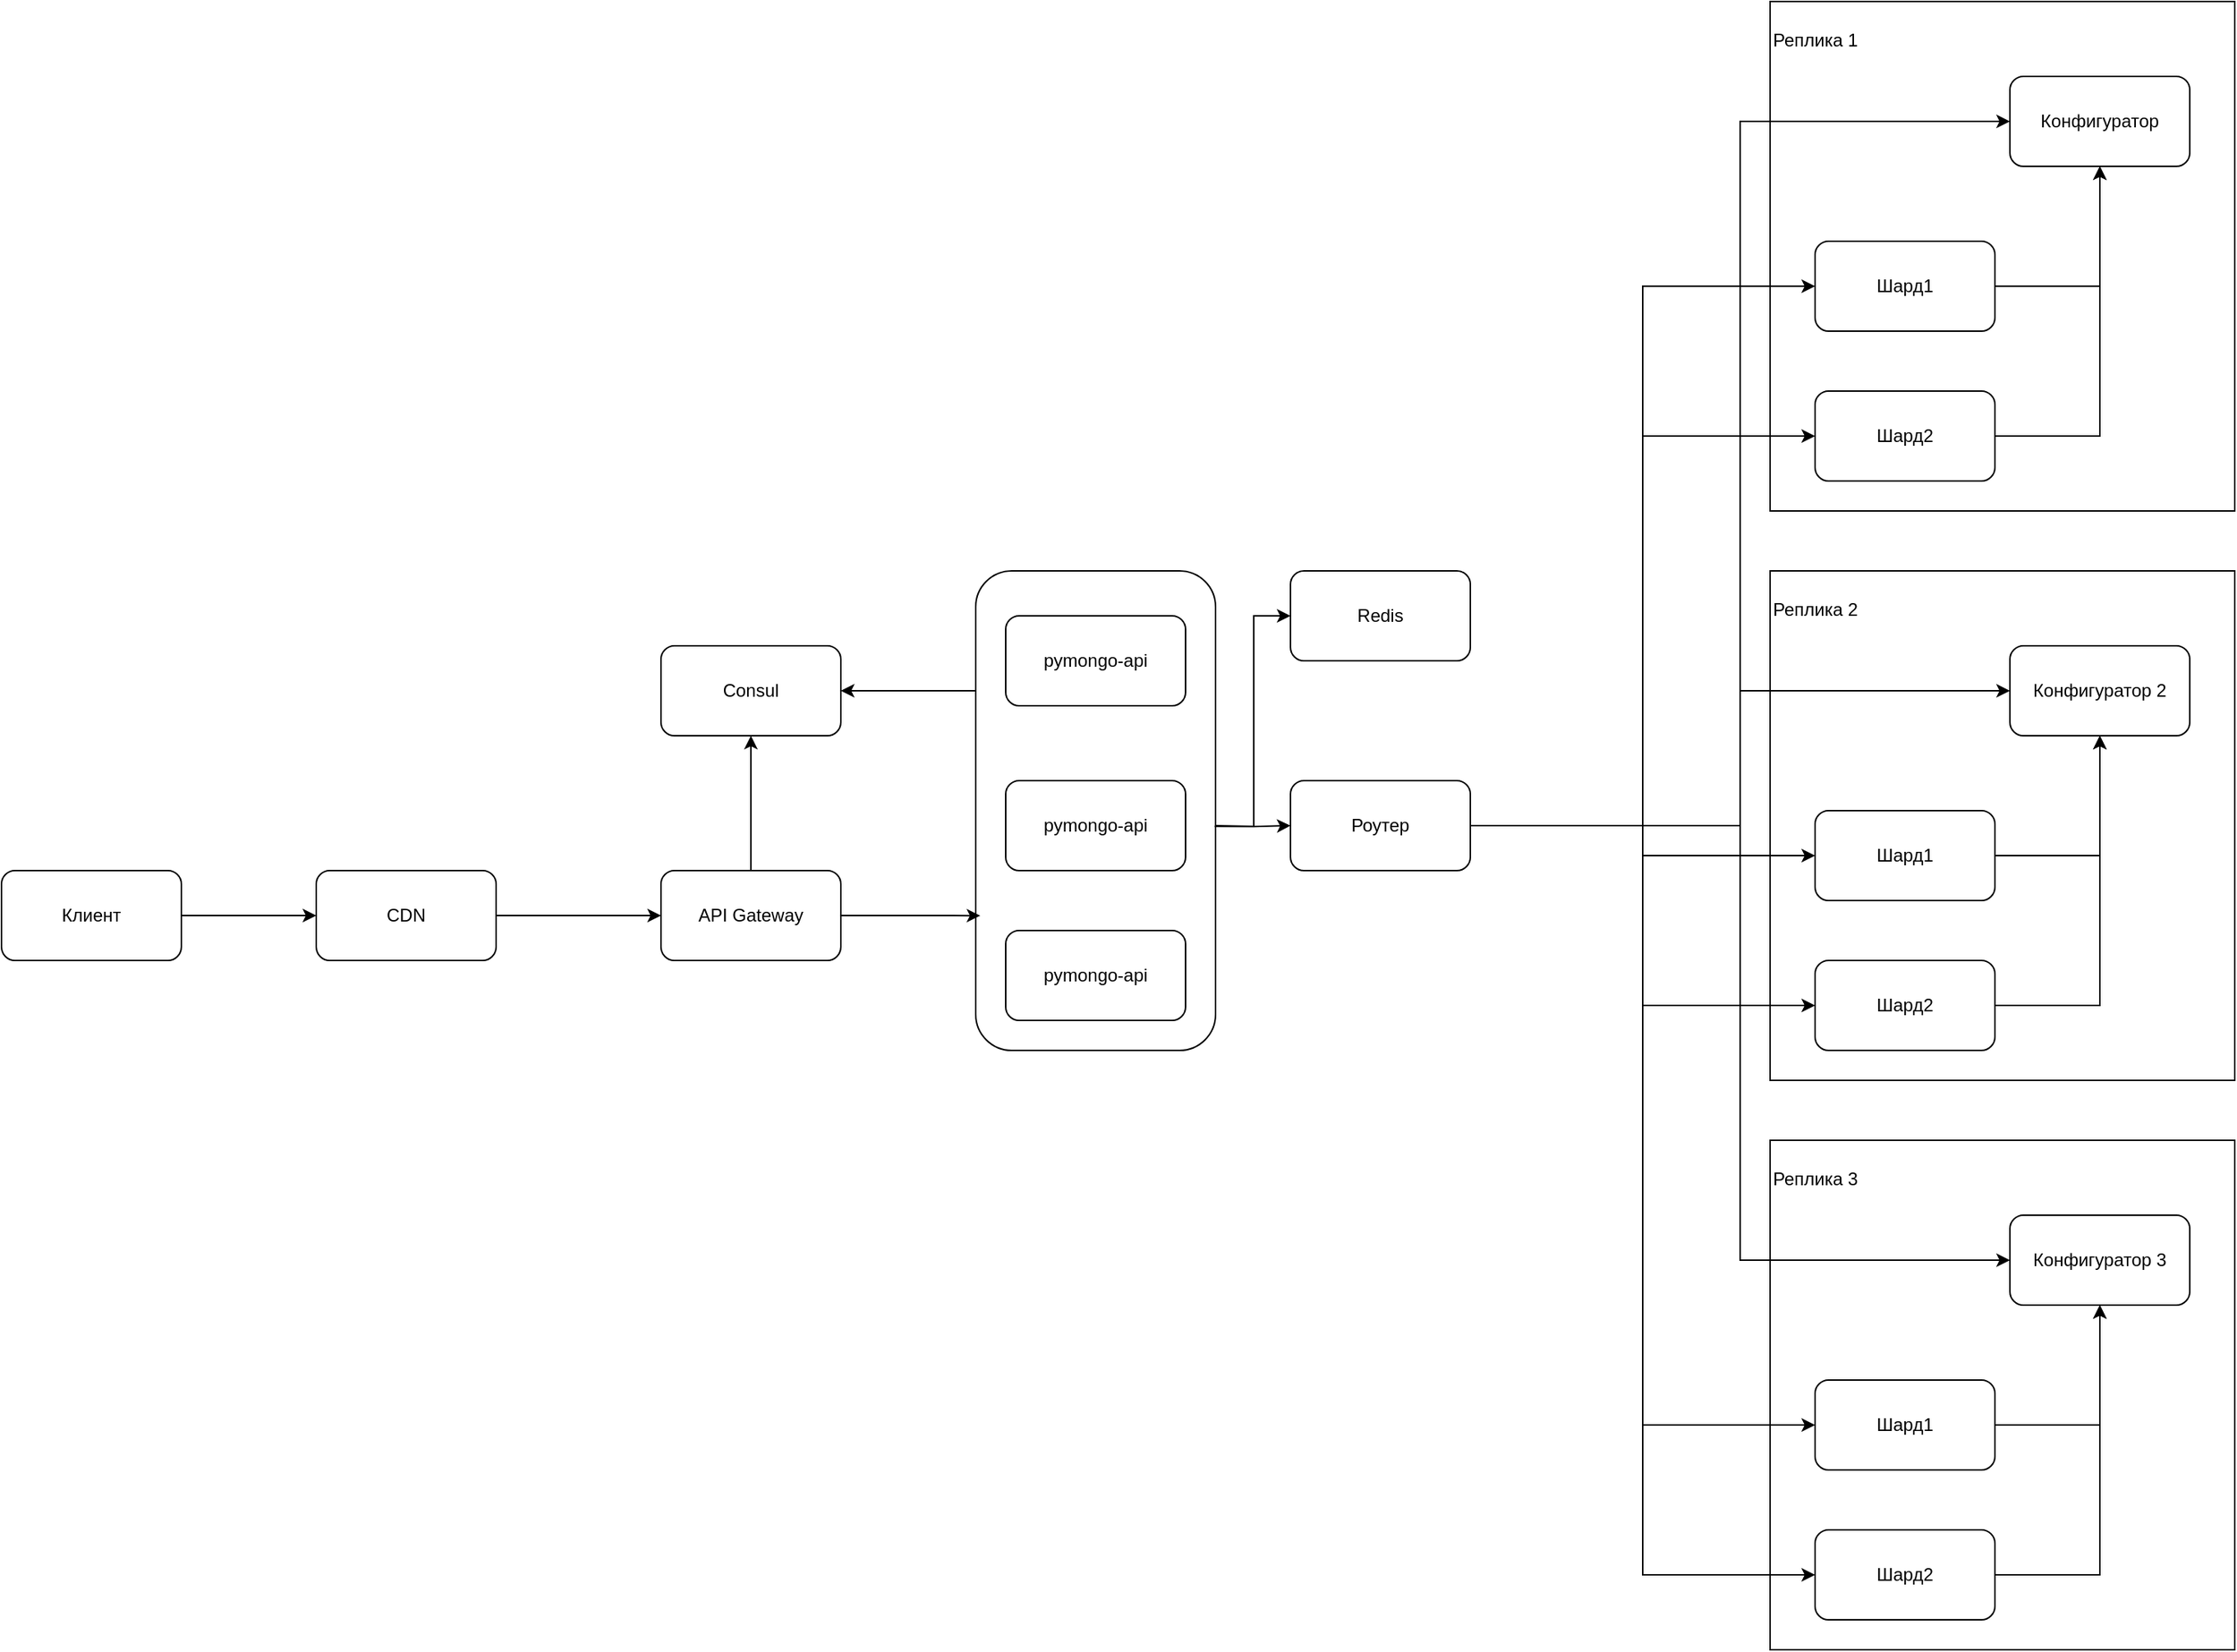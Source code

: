 <mxfile version="24.7.5">
  <diagram name="Page-1" id="-H_mtQnk-PTXWXPvYvuk">
    <mxGraphModel dx="2856" dy="1125" grid="1" gridSize="10" guides="1" tooltips="1" connect="1" arrows="1" fold="1" page="1" pageScale="1" pageWidth="1169" pageHeight="827" math="0" shadow="0">
      <root>
        <mxCell id="0" />
        <mxCell id="1" parent="0" />
        <mxCell id="WAR5LP7vLMqYT6T0aeSK-6" style="edgeStyle=orthogonalEdgeStyle;rounded=0;orthogonalLoop=1;jettySize=auto;html=1;exitX=0;exitY=0.25;exitDx=0;exitDy=0;" edge="1" parent="1" source="WAR5LP7vLMqYT6T0aeSK-3" target="WAR5LP7vLMqYT6T0aeSK-5">
          <mxGeometry relative="1" as="geometry" />
        </mxCell>
        <mxCell id="WAR5LP7vLMqYT6T0aeSK-3" value="" style="rounded=1;whiteSpace=wrap;html=1;" vertex="1" parent="1">
          <mxGeometry x="150" y="560" width="160" height="320" as="geometry" />
        </mxCell>
        <mxCell id="W1u8IGZbJjv3c2Yn8hDT-13" value="&lt;p style=&quot;line-height: 120%;&quot;&gt;Реплика 3&lt;/p&gt;" style="rounded=0;whiteSpace=wrap;html=1;align=left;verticalAlign=top;" parent="1" vertex="1">
          <mxGeometry x="680" y="940" width="310" height="340" as="geometry" />
        </mxCell>
        <mxCell id="W1u8IGZbJjv3c2Yn8hDT-7" value="&lt;p style=&quot;line-height: 120%;&quot;&gt;Реплика 2&lt;/p&gt;" style="rounded=0;whiteSpace=wrap;html=1;align=left;verticalAlign=top;" parent="1" vertex="1">
          <mxGeometry x="680" y="560" width="310" height="340" as="geometry" />
        </mxCell>
        <mxCell id="W1u8IGZbJjv3c2Yn8hDT-1" value="&lt;p style=&quot;line-height: 120%;&quot;&gt;Реплика 1&lt;/p&gt;" style="rounded=0;whiteSpace=wrap;html=1;align=left;verticalAlign=top;" parent="1" vertex="1">
          <mxGeometry x="680" y="180" width="310" height="340" as="geometry" />
        </mxCell>
        <mxCell id="C52gBZGDQL7Y6N1pKt1W-2" style="edgeStyle=orthogonalEdgeStyle;rounded=0;orthogonalLoop=1;jettySize=auto;html=1;entryX=0;entryY=0.5;entryDx=0;entryDy=0;" parent="1" target="C52gBZGDQL7Y6N1pKt1W-1" edge="1">
          <mxGeometry relative="1" as="geometry">
            <mxPoint x="310" y="730" as="sourcePoint" />
          </mxGeometry>
        </mxCell>
        <mxCell id="zA23MoTUsTF4_91t8viU-3" value="pymongo-api" style="rounded=1;whiteSpace=wrap;html=1;" parent="1" vertex="1">
          <mxGeometry x="170" y="700" width="120" height="60" as="geometry" />
        </mxCell>
        <mxCell id="zA23MoTUsTF4_91t8viU-4" style="edgeStyle=orthogonalEdgeStyle;rounded=0;orthogonalLoop=1;jettySize=auto;html=1;entryX=0;entryY=0.5;entryDx=0;entryDy=0;exitX=0.996;exitY=0.533;exitDx=0;exitDy=0;exitPerimeter=0;" parent="1" source="WAR5LP7vLMqYT6T0aeSK-3" target="L1gKsnqKxZEx3y0SwRL3-1" edge="1">
          <mxGeometry relative="1" as="geometry">
            <mxPoint x="400" y="630" as="targetPoint" />
            <mxPoint x="320" y="730" as="sourcePoint" />
          </mxGeometry>
        </mxCell>
        <mxCell id="W1u8IGZbJjv3c2Yn8hDT-19" style="edgeStyle=orthogonalEdgeStyle;rounded=0;orthogonalLoop=1;jettySize=auto;html=1;" parent="1" source="L1gKsnqKxZEx3y0SwRL3-1" target="W1u8IGZbJjv3c2Yn8hDT-11" edge="1">
          <mxGeometry relative="1" as="geometry" />
        </mxCell>
        <mxCell id="W1u8IGZbJjv3c2Yn8hDT-20" style="edgeStyle=orthogonalEdgeStyle;rounded=0;orthogonalLoop=1;jettySize=auto;html=1;entryX=0;entryY=0.5;entryDx=0;entryDy=0;" parent="1" source="L1gKsnqKxZEx3y0SwRL3-1" target="W1u8IGZbJjv3c2Yn8hDT-12" edge="1">
          <mxGeometry relative="1" as="geometry" />
        </mxCell>
        <mxCell id="W1u8IGZbJjv3c2Yn8hDT-21" style="edgeStyle=orthogonalEdgeStyle;rounded=0;orthogonalLoop=1;jettySize=auto;html=1;entryX=0;entryY=0.5;entryDx=0;entryDy=0;" parent="1" source="L1gKsnqKxZEx3y0SwRL3-1" target="W1u8IGZbJjv3c2Yn8hDT-9" edge="1">
          <mxGeometry relative="1" as="geometry" />
        </mxCell>
        <mxCell id="W1u8IGZbJjv3c2Yn8hDT-22" style="edgeStyle=orthogonalEdgeStyle;rounded=0;orthogonalLoop=1;jettySize=auto;html=1;entryX=0;entryY=0.5;entryDx=0;entryDy=0;" parent="1" source="L1gKsnqKxZEx3y0SwRL3-1" target="L1gKsnqKxZEx3y0SwRL3-2" edge="1">
          <mxGeometry relative="1" as="geometry" />
        </mxCell>
        <mxCell id="W1u8IGZbJjv3c2Yn8hDT-23" style="edgeStyle=orthogonalEdgeStyle;rounded=0;orthogonalLoop=1;jettySize=auto;html=1;entryX=0;entryY=0.5;entryDx=0;entryDy=0;" parent="1" source="L1gKsnqKxZEx3y0SwRL3-1" target="L1gKsnqKxZEx3y0SwRL3-3" edge="1">
          <mxGeometry relative="1" as="geometry" />
        </mxCell>
        <mxCell id="W1u8IGZbJjv3c2Yn8hDT-24" style="edgeStyle=orthogonalEdgeStyle;rounded=0;orthogonalLoop=1;jettySize=auto;html=1;entryX=0;entryY=0.5;entryDx=0;entryDy=0;" parent="1" source="L1gKsnqKxZEx3y0SwRL3-1" target="L1gKsnqKxZEx3y0SwRL3-7" edge="1">
          <mxGeometry relative="1" as="geometry" />
        </mxCell>
        <mxCell id="W1u8IGZbJjv3c2Yn8hDT-25" style="edgeStyle=orthogonalEdgeStyle;rounded=0;orthogonalLoop=1;jettySize=auto;html=1;entryX=0;entryY=0.5;entryDx=0;entryDy=0;" parent="1" source="L1gKsnqKxZEx3y0SwRL3-1" target="W1u8IGZbJjv3c2Yn8hDT-18" edge="1">
          <mxGeometry relative="1" as="geometry" />
        </mxCell>
        <mxCell id="W1u8IGZbJjv3c2Yn8hDT-26" style="edgeStyle=orthogonalEdgeStyle;rounded=0;orthogonalLoop=1;jettySize=auto;html=1;entryX=0;entryY=0.5;entryDx=0;entryDy=0;" parent="1" source="L1gKsnqKxZEx3y0SwRL3-1" target="W1u8IGZbJjv3c2Yn8hDT-17" edge="1">
          <mxGeometry relative="1" as="geometry" />
        </mxCell>
        <mxCell id="W1u8IGZbJjv3c2Yn8hDT-27" style="edgeStyle=orthogonalEdgeStyle;rounded=0;orthogonalLoop=1;jettySize=auto;html=1;entryX=0;entryY=0.5;entryDx=0;entryDy=0;" parent="1" source="L1gKsnqKxZEx3y0SwRL3-1" target="W1u8IGZbJjv3c2Yn8hDT-15" edge="1">
          <mxGeometry relative="1" as="geometry" />
        </mxCell>
        <mxCell id="L1gKsnqKxZEx3y0SwRL3-1" value="Роутер" style="rounded=1;whiteSpace=wrap;html=1;" parent="1" vertex="1">
          <mxGeometry x="360" y="700" width="120" height="60" as="geometry" />
        </mxCell>
        <mxCell id="L1gKsnqKxZEx3y0SwRL3-8" style="edgeStyle=orthogonalEdgeStyle;rounded=0;orthogonalLoop=1;jettySize=auto;html=1;" parent="1" source="L1gKsnqKxZEx3y0SwRL3-2" target="L1gKsnqKxZEx3y0SwRL3-7" edge="1">
          <mxGeometry relative="1" as="geometry" />
        </mxCell>
        <mxCell id="L1gKsnqKxZEx3y0SwRL3-2" value="Шард2" style="rounded=1;whiteSpace=wrap;html=1;" parent="1" vertex="1">
          <mxGeometry x="710" y="440" width="120" height="60" as="geometry" />
        </mxCell>
        <mxCell id="L1gKsnqKxZEx3y0SwRL3-9" style="edgeStyle=orthogonalEdgeStyle;rounded=0;orthogonalLoop=1;jettySize=auto;html=1;entryX=0.5;entryY=1;entryDx=0;entryDy=0;" parent="1" source="L1gKsnqKxZEx3y0SwRL3-3" target="L1gKsnqKxZEx3y0SwRL3-7" edge="1">
          <mxGeometry relative="1" as="geometry" />
        </mxCell>
        <mxCell id="L1gKsnqKxZEx3y0SwRL3-3" value="Шард1" style="rounded=1;whiteSpace=wrap;html=1;" parent="1" vertex="1">
          <mxGeometry x="710" y="340" width="120" height="60" as="geometry" />
        </mxCell>
        <mxCell id="L1gKsnqKxZEx3y0SwRL3-7" value="Конфигуратор" style="rounded=1;whiteSpace=wrap;html=1;" parent="1" vertex="1">
          <mxGeometry x="840" y="230" width="120" height="60" as="geometry" />
        </mxCell>
        <mxCell id="W1u8IGZbJjv3c2Yn8hDT-8" style="edgeStyle=orthogonalEdgeStyle;rounded=0;orthogonalLoop=1;jettySize=auto;html=1;" parent="1" source="W1u8IGZbJjv3c2Yn8hDT-9" target="W1u8IGZbJjv3c2Yn8hDT-12" edge="1">
          <mxGeometry relative="1" as="geometry" />
        </mxCell>
        <mxCell id="W1u8IGZbJjv3c2Yn8hDT-9" value="Шард2" style="rounded=1;whiteSpace=wrap;html=1;" parent="1" vertex="1">
          <mxGeometry x="710" y="820" width="120" height="60" as="geometry" />
        </mxCell>
        <mxCell id="W1u8IGZbJjv3c2Yn8hDT-10" style="edgeStyle=orthogonalEdgeStyle;rounded=0;orthogonalLoop=1;jettySize=auto;html=1;entryX=0.5;entryY=1;entryDx=0;entryDy=0;" parent="1" source="W1u8IGZbJjv3c2Yn8hDT-11" target="W1u8IGZbJjv3c2Yn8hDT-12" edge="1">
          <mxGeometry relative="1" as="geometry" />
        </mxCell>
        <mxCell id="W1u8IGZbJjv3c2Yn8hDT-11" value="Шард1" style="rounded=1;whiteSpace=wrap;html=1;" parent="1" vertex="1">
          <mxGeometry x="710" y="720" width="120" height="60" as="geometry" />
        </mxCell>
        <mxCell id="W1u8IGZbJjv3c2Yn8hDT-12" value="Конфигуратор 2" style="rounded=1;whiteSpace=wrap;html=1;" parent="1" vertex="1">
          <mxGeometry x="840" y="610" width="120" height="60" as="geometry" />
        </mxCell>
        <mxCell id="W1u8IGZbJjv3c2Yn8hDT-14" style="edgeStyle=orthogonalEdgeStyle;rounded=0;orthogonalLoop=1;jettySize=auto;html=1;" parent="1" source="W1u8IGZbJjv3c2Yn8hDT-15" target="W1u8IGZbJjv3c2Yn8hDT-18" edge="1">
          <mxGeometry relative="1" as="geometry" />
        </mxCell>
        <mxCell id="W1u8IGZbJjv3c2Yn8hDT-15" value="Шард2" style="rounded=1;whiteSpace=wrap;html=1;" parent="1" vertex="1">
          <mxGeometry x="710" y="1200" width="120" height="60" as="geometry" />
        </mxCell>
        <mxCell id="W1u8IGZbJjv3c2Yn8hDT-16" style="edgeStyle=orthogonalEdgeStyle;rounded=0;orthogonalLoop=1;jettySize=auto;html=1;entryX=0.5;entryY=1;entryDx=0;entryDy=0;" parent="1" source="W1u8IGZbJjv3c2Yn8hDT-17" target="W1u8IGZbJjv3c2Yn8hDT-18" edge="1">
          <mxGeometry relative="1" as="geometry" />
        </mxCell>
        <mxCell id="W1u8IGZbJjv3c2Yn8hDT-17" value="Шард1" style="rounded=1;whiteSpace=wrap;html=1;" parent="1" vertex="1">
          <mxGeometry x="710" y="1100" width="120" height="60" as="geometry" />
        </mxCell>
        <mxCell id="W1u8IGZbJjv3c2Yn8hDT-18" value="Конфигуратор 3" style="rounded=1;whiteSpace=wrap;html=1;" parent="1" vertex="1">
          <mxGeometry x="840" y="990" width="120" height="60" as="geometry" />
        </mxCell>
        <mxCell id="C52gBZGDQL7Y6N1pKt1W-1" value="Redis" style="rounded=1;whiteSpace=wrap;html=1;" parent="1" vertex="1">
          <mxGeometry x="360" y="560" width="120" height="60" as="geometry" />
        </mxCell>
        <mxCell id="WAR5LP7vLMqYT6T0aeSK-1" value="pymongo-api" style="rounded=1;whiteSpace=wrap;html=1;" vertex="1" parent="1">
          <mxGeometry x="170" y="590" width="120" height="60" as="geometry" />
        </mxCell>
        <mxCell id="WAR5LP7vLMqYT6T0aeSK-2" value="pymongo-api" style="rounded=1;whiteSpace=wrap;html=1;" vertex="1" parent="1">
          <mxGeometry x="170" y="800" width="120" height="60" as="geometry" />
        </mxCell>
        <mxCell id="WAR5LP7vLMqYT6T0aeSK-7" style="edgeStyle=orthogonalEdgeStyle;rounded=0;orthogonalLoop=1;jettySize=auto;html=1;entryX=0.5;entryY=1;entryDx=0;entryDy=0;" edge="1" parent="1" source="WAR5LP7vLMqYT6T0aeSK-4" target="WAR5LP7vLMqYT6T0aeSK-5">
          <mxGeometry relative="1" as="geometry" />
        </mxCell>
        <mxCell id="WAR5LP7vLMqYT6T0aeSK-4" value="API Gateway" style="rounded=1;whiteSpace=wrap;html=1;" vertex="1" parent="1">
          <mxGeometry x="-60" y="760" width="120" height="60" as="geometry" />
        </mxCell>
        <mxCell id="WAR5LP7vLMqYT6T0aeSK-5" value="Consul" style="rounded=1;whiteSpace=wrap;html=1;" vertex="1" parent="1">
          <mxGeometry x="-60" y="610" width="120" height="60" as="geometry" />
        </mxCell>
        <mxCell id="WAR5LP7vLMqYT6T0aeSK-8" style="edgeStyle=orthogonalEdgeStyle;rounded=0;orthogonalLoop=1;jettySize=auto;html=1;entryX=0.019;entryY=0.719;entryDx=0;entryDy=0;entryPerimeter=0;" edge="1" parent="1" source="WAR5LP7vLMqYT6T0aeSK-4" target="WAR5LP7vLMqYT6T0aeSK-3">
          <mxGeometry relative="1" as="geometry" />
        </mxCell>
        <mxCell id="WAR5LP7vLMqYT6T0aeSK-10" style="edgeStyle=orthogonalEdgeStyle;rounded=0;orthogonalLoop=1;jettySize=auto;html=1;entryX=0;entryY=0.5;entryDx=0;entryDy=0;" edge="1" parent="1" source="WAR5LP7vLMqYT6T0aeSK-9" target="WAR5LP7vLMqYT6T0aeSK-4">
          <mxGeometry relative="1" as="geometry" />
        </mxCell>
        <mxCell id="WAR5LP7vLMqYT6T0aeSK-9" value="CDN" style="rounded=1;whiteSpace=wrap;html=1;" vertex="1" parent="1">
          <mxGeometry x="-290" y="760" width="120" height="60" as="geometry" />
        </mxCell>
        <mxCell id="WAR5LP7vLMqYT6T0aeSK-12" style="edgeStyle=orthogonalEdgeStyle;rounded=0;orthogonalLoop=1;jettySize=auto;html=1;entryX=0;entryY=0.5;entryDx=0;entryDy=0;" edge="1" parent="1" source="WAR5LP7vLMqYT6T0aeSK-11" target="WAR5LP7vLMqYT6T0aeSK-9">
          <mxGeometry relative="1" as="geometry" />
        </mxCell>
        <mxCell id="WAR5LP7vLMqYT6T0aeSK-11" value="Клиент" style="rounded=1;whiteSpace=wrap;html=1;" vertex="1" parent="1">
          <mxGeometry x="-500" y="760" width="120" height="60" as="geometry" />
        </mxCell>
      </root>
    </mxGraphModel>
  </diagram>
</mxfile>
